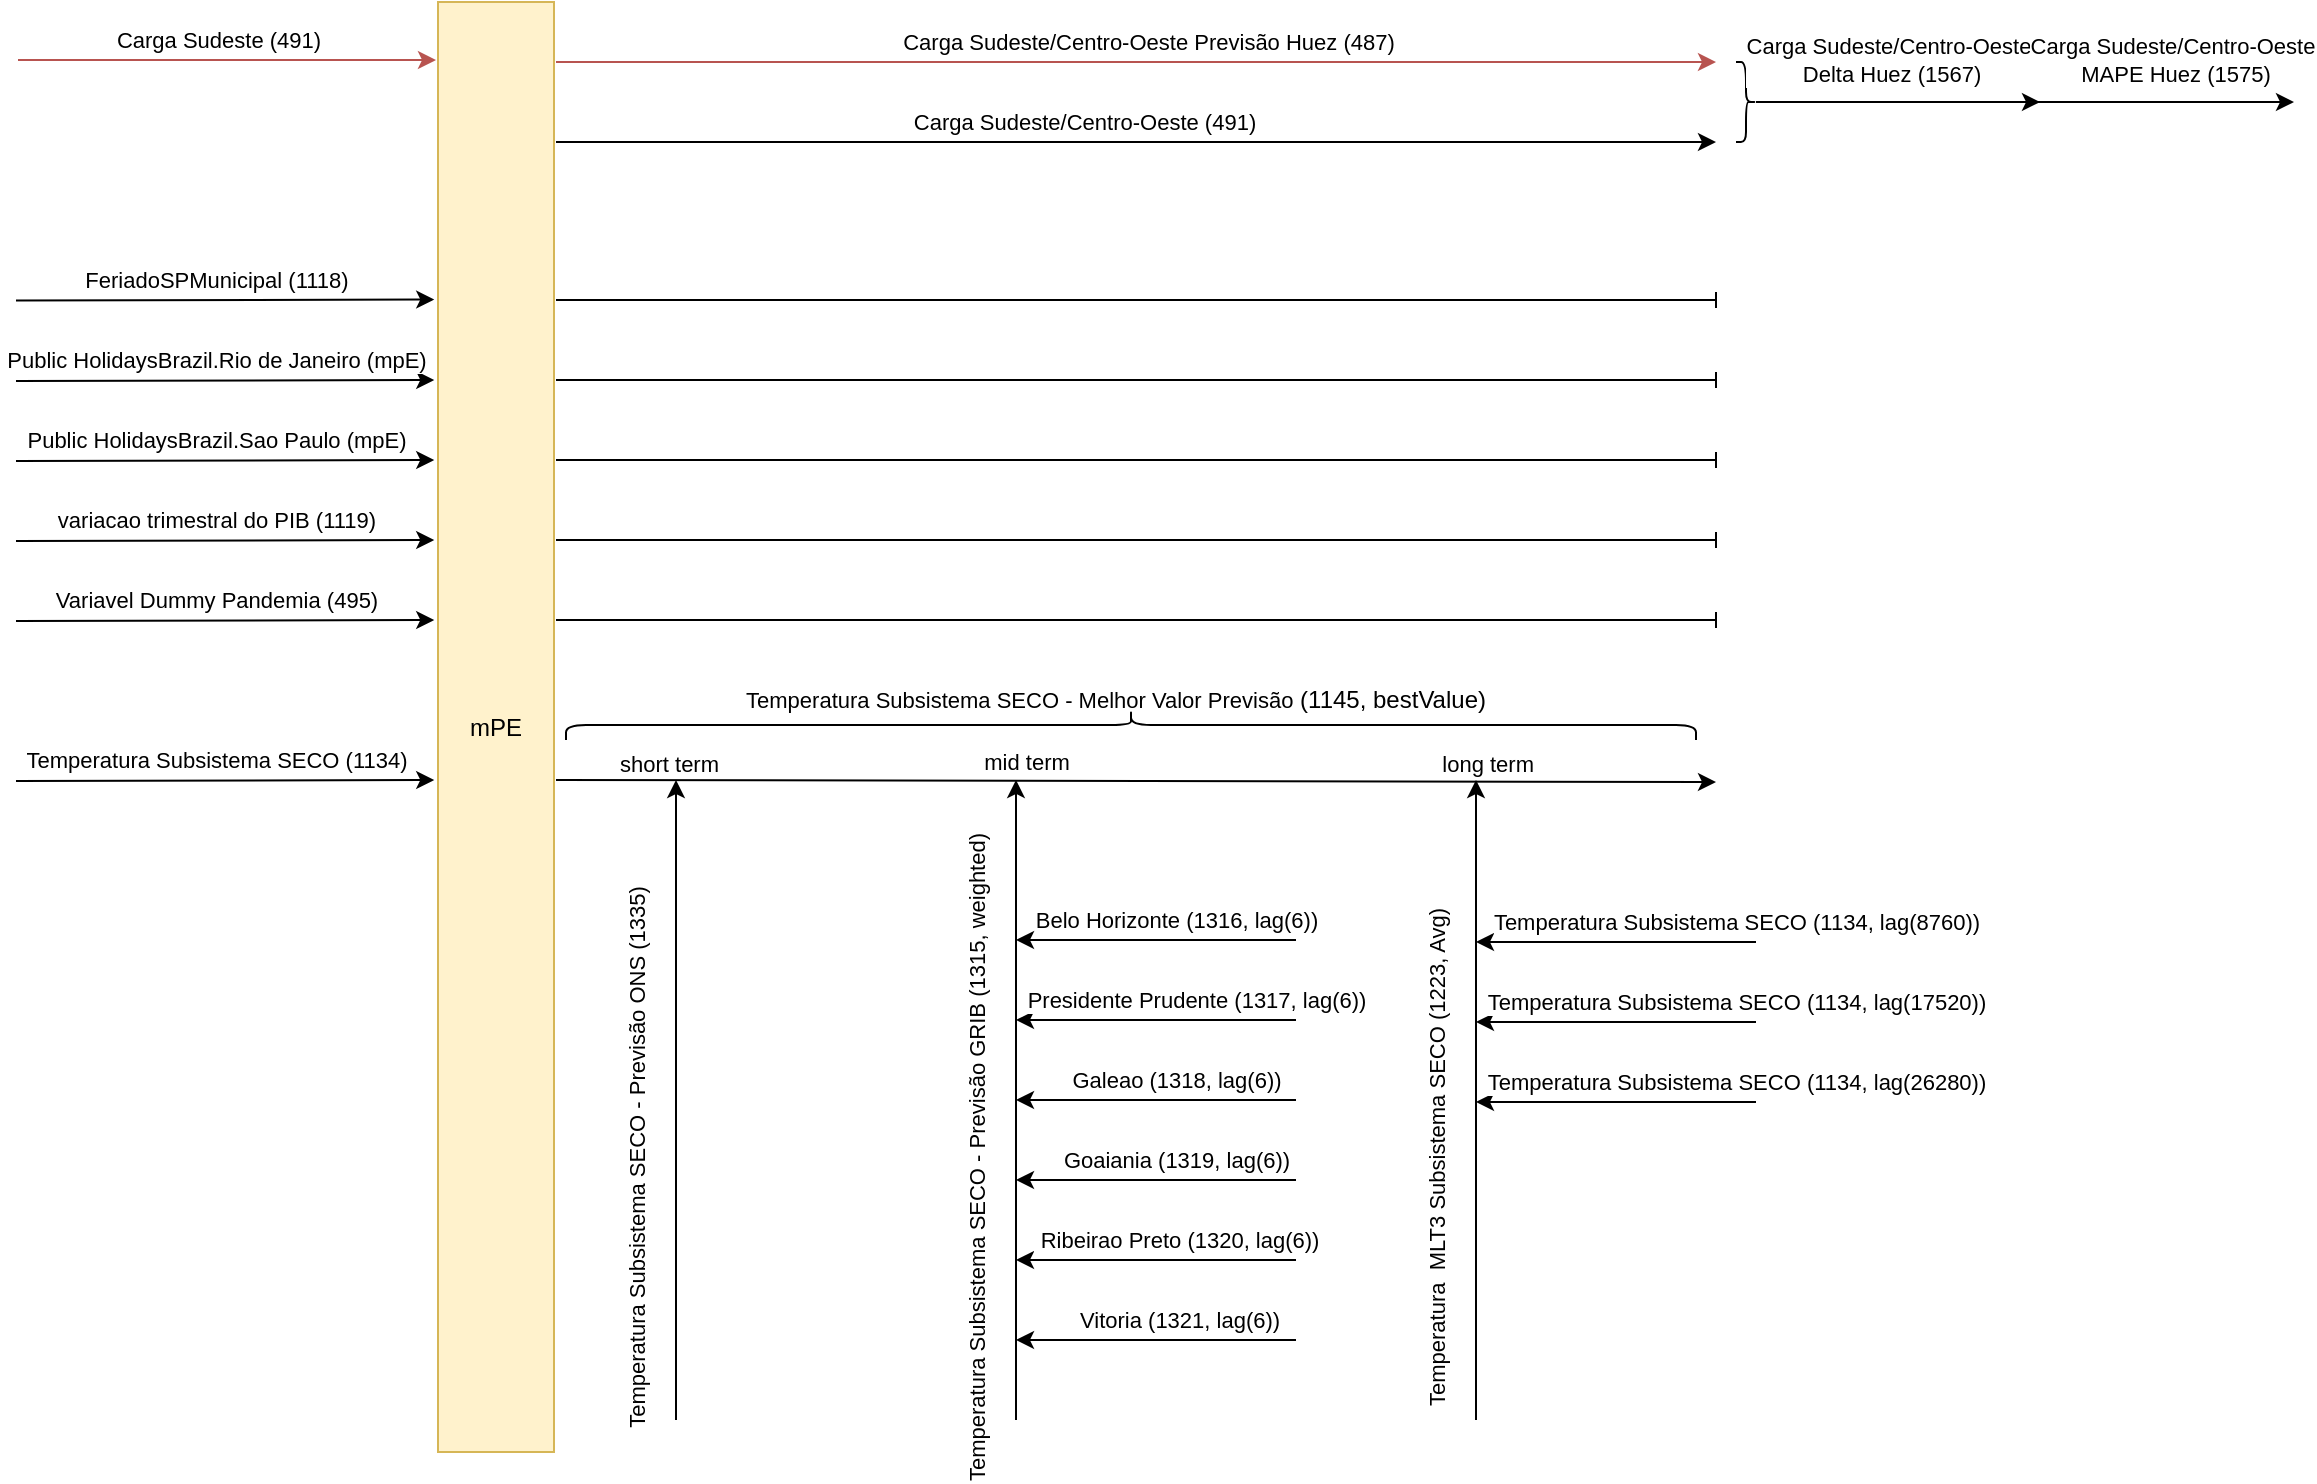 <mxfile version="20.0.1" type="github"><diagram id="Dj4RFjMXEFlHGXTP8qHr" name="Page-1"><mxGraphModel dx="2062" dy="1112" grid="0" gridSize="10" guides="0" tooltips="1" connect="1" arrows="1" fold="1" page="1" pageScale="1" pageWidth="1169" pageHeight="827" math="0" shadow="0"><root><mxCell id="0"/><mxCell id="1" parent="0"/><mxCell id="jlwmBe-E_Bq4aMKsU9Mf-1" value="mPE" style="rounded=0;whiteSpace=wrap;html=1;fillColor=#fff2cc;strokeColor=#d6b656;" parent="1" vertex="1"><mxGeometry x="227" y="50" width="58" height="725" as="geometry"/></mxCell><mxCell id="jlwmBe-E_Bq4aMKsU9Mf-7" value="" style="endArrow=classic;html=1;rounded=0;fillColor=#f8cecc;strokeColor=#b85450;" parent="1" edge="1"><mxGeometry width="50" height="50" relative="1" as="geometry"><mxPoint x="17" y="79" as="sourcePoint"/><mxPoint x="226" y="79" as="targetPoint"/></mxGeometry></mxCell><mxCell id="jlwmBe-E_Bq4aMKsU9Mf-8" value="Carga Sudeste (491)" style="edgeLabel;html=1;align=center;verticalAlign=middle;resizable=0;points=[];" parent="jlwmBe-E_Bq4aMKsU9Mf-7" vertex="1" connectable="0"><mxGeometry x="0.057" relative="1" as="geometry"><mxPoint x="-11" y="-10" as="offset"/></mxGeometry></mxCell><mxCell id="jlwmBe-E_Bq4aMKsU9Mf-9" value="" style="endArrow=classic;html=1;rounded=0;exitX=1.044;exitY=0.114;exitDx=0;exitDy=0;exitPerimeter=0;" parent="1" edge="1"><mxGeometry width="50" height="50" relative="1" as="geometry"><mxPoint x="16.0" y="199.28" as="sourcePoint"/><mxPoint x="225.12" y="198.76" as="targetPoint"/></mxGeometry></mxCell><mxCell id="jlwmBe-E_Bq4aMKsU9Mf-10" value="FeriadoSPMunicipal (1118)" style="edgeLabel;html=1;align=center;verticalAlign=middle;resizable=0;points=[];" parent="jlwmBe-E_Bq4aMKsU9Mf-9" vertex="1" connectable="0"><mxGeometry x="0.057" relative="1" as="geometry"><mxPoint x="-11" y="-10" as="offset"/></mxGeometry></mxCell><mxCell id="jlwmBe-E_Bq4aMKsU9Mf-11" value="" style="endArrow=classic;html=1;rounded=0;exitX=1.044;exitY=0.114;exitDx=0;exitDy=0;exitPerimeter=0;" parent="1" edge="1"><mxGeometry width="50" height="50" relative="1" as="geometry"><mxPoint x="16" y="239.52" as="sourcePoint"/><mxPoint x="225.12" y="239" as="targetPoint"/></mxGeometry></mxCell><mxCell id="jlwmBe-E_Bq4aMKsU9Mf-12" value="Public HolidaysBrazil.Rio de Janeiro (mpE)" style="edgeLabel;html=1;align=center;verticalAlign=middle;resizable=0;points=[];" parent="jlwmBe-E_Bq4aMKsU9Mf-11" vertex="1" connectable="0"><mxGeometry x="0.057" relative="1" as="geometry"><mxPoint x="-11" y="-10" as="offset"/></mxGeometry></mxCell><mxCell id="jlwmBe-E_Bq4aMKsU9Mf-15" value="" style="endArrow=classic;html=1;rounded=0;exitX=1.044;exitY=0.114;exitDx=0;exitDy=0;exitPerimeter=0;" parent="1" edge="1"><mxGeometry width="50" height="50" relative="1" as="geometry"><mxPoint x="16" y="279.52" as="sourcePoint"/><mxPoint x="225.12" y="279" as="targetPoint"/></mxGeometry></mxCell><mxCell id="jlwmBe-E_Bq4aMKsU9Mf-16" value="Public HolidaysBrazil.Sao Paulo (mpE)" style="edgeLabel;html=1;align=center;verticalAlign=middle;resizable=0;points=[];" parent="jlwmBe-E_Bq4aMKsU9Mf-15" vertex="1" connectable="0"><mxGeometry x="0.057" relative="1" as="geometry"><mxPoint x="-11" y="-10" as="offset"/></mxGeometry></mxCell><mxCell id="jlwmBe-E_Bq4aMKsU9Mf-18" value="" style="endArrow=classic;html=1;rounded=0;exitX=1.044;exitY=0.114;exitDx=0;exitDy=0;exitPerimeter=0;" parent="1" edge="1"><mxGeometry width="50" height="50" relative="1" as="geometry"><mxPoint x="16" y="319.52" as="sourcePoint"/><mxPoint x="225.12" y="319" as="targetPoint"/></mxGeometry></mxCell><mxCell id="jlwmBe-E_Bq4aMKsU9Mf-19" value="variacao trimestral do PIB (1119)" style="edgeLabel;html=1;align=center;verticalAlign=middle;resizable=0;points=[];" parent="jlwmBe-E_Bq4aMKsU9Mf-18" vertex="1" connectable="0"><mxGeometry x="0.057" relative="1" as="geometry"><mxPoint x="-11" y="-10" as="offset"/></mxGeometry></mxCell><mxCell id="jlwmBe-E_Bq4aMKsU9Mf-20" value="" style="endArrow=classic;html=1;rounded=0;exitX=1.044;exitY=0.114;exitDx=0;exitDy=0;exitPerimeter=0;" parent="1" edge="1"><mxGeometry width="50" height="50" relative="1" as="geometry"><mxPoint x="16" y="359.52" as="sourcePoint"/><mxPoint x="225.12" y="359" as="targetPoint"/></mxGeometry></mxCell><mxCell id="jlwmBe-E_Bq4aMKsU9Mf-21" value="Variavel Dummy Pandemia (495)" style="edgeLabel;html=1;align=center;verticalAlign=middle;resizable=0;points=[];" parent="jlwmBe-E_Bq4aMKsU9Mf-20" vertex="1" connectable="0"><mxGeometry x="0.057" relative="1" as="geometry"><mxPoint x="-11" y="-10" as="offset"/></mxGeometry></mxCell><mxCell id="jlwmBe-E_Bq4aMKsU9Mf-22" value="" style="endArrow=classic;html=1;rounded=0;exitX=1.044;exitY=0.114;exitDx=0;exitDy=0;exitPerimeter=0;" parent="1" edge="1"><mxGeometry width="50" height="50" relative="1" as="geometry"><mxPoint x="16" y="439.52" as="sourcePoint"/><mxPoint x="225.12" y="439" as="targetPoint"/></mxGeometry></mxCell><mxCell id="jlwmBe-E_Bq4aMKsU9Mf-23" value="Temperatura Subsistema SECO (1134)" style="edgeLabel;html=1;align=center;verticalAlign=middle;resizable=0;points=[];" parent="jlwmBe-E_Bq4aMKsU9Mf-22" vertex="1" connectable="0"><mxGeometry x="0.057" relative="1" as="geometry"><mxPoint x="-11" y="-10" as="offset"/></mxGeometry></mxCell><mxCell id="jlwmBe-E_Bq4aMKsU9Mf-26" value="" style="endArrow=baseDash;html=1;rounded=0;startArrow=none;startFill=0;endFill=0;" parent="1" edge="1"><mxGeometry width="50" height="50" relative="1" as="geometry"><mxPoint x="286" y="199" as="sourcePoint"/><mxPoint x="866" y="199" as="targetPoint"/></mxGeometry></mxCell><mxCell id="jlwmBe-E_Bq4aMKsU9Mf-27" value="" style="endArrow=baseDash;html=1;rounded=0;startArrow=none;startFill=0;endFill=0;" parent="1" edge="1"><mxGeometry width="50" height="50" relative="1" as="geometry"><mxPoint x="286" y="279" as="sourcePoint"/><mxPoint x="866" y="279" as="targetPoint"/></mxGeometry></mxCell><mxCell id="jlwmBe-E_Bq4aMKsU9Mf-28" value="" style="endArrow=baseDash;html=1;rounded=0;startArrow=none;startFill=0;endFill=0;" parent="1" edge="1"><mxGeometry width="50" height="50" relative="1" as="geometry"><mxPoint x="286" y="359" as="sourcePoint"/><mxPoint x="866" y="359" as="targetPoint"/></mxGeometry></mxCell><mxCell id="jlwmBe-E_Bq4aMKsU9Mf-30" value="" style="endArrow=baseDash;html=1;rounded=0;startArrow=none;startFill=0;endFill=0;" parent="1" edge="1"><mxGeometry width="50" height="50" relative="1" as="geometry"><mxPoint x="286" y="239" as="sourcePoint"/><mxPoint x="866" y="239" as="targetPoint"/></mxGeometry></mxCell><mxCell id="jlwmBe-E_Bq4aMKsU9Mf-31" value="" style="endArrow=baseDash;html=1;rounded=0;startArrow=none;startFill=0;endFill=0;" parent="1" edge="1"><mxGeometry width="50" height="50" relative="1" as="geometry"><mxPoint x="286" y="319" as="sourcePoint"/><mxPoint x="866" y="319" as="targetPoint"/></mxGeometry></mxCell><mxCell id="jlwmBe-E_Bq4aMKsU9Mf-33" value="" style="endArrow=classic;html=1;rounded=0;strokeWidth=1;" parent="1" edge="1"><mxGeometry relative="1" as="geometry"><mxPoint x="286" y="439" as="sourcePoint"/><mxPoint x="866" y="440" as="targetPoint"/></mxGeometry></mxCell><mxCell id="jlwmBe-E_Bq4aMKsU9Mf-34" value="mid term" style="edgeLabel;resizable=0;html=1;align=center;verticalAlign=middle;" parent="jlwmBe-E_Bq4aMKsU9Mf-33" connectable="0" vertex="1"><mxGeometry relative="1" as="geometry"><mxPoint x="-55" y="-10" as="offset"/></mxGeometry></mxCell><mxCell id="jlwmBe-E_Bq4aMKsU9Mf-35" value="&lt;div&gt;short term&lt;/div&gt;" style="edgeLabel;resizable=0;html=1;align=left;verticalAlign=bottom;" parent="jlwmBe-E_Bq4aMKsU9Mf-33" connectable="0" vertex="1"><mxGeometry x="-1" relative="1" as="geometry"><mxPoint x="30" as="offset"/></mxGeometry></mxCell><mxCell id="jlwmBe-E_Bq4aMKsU9Mf-36" value="&lt;div&gt;long term&lt;/div&gt;" style="edgeLabel;resizable=0;html=1;align=right;verticalAlign=bottom;" parent="jlwmBe-E_Bq4aMKsU9Mf-33" connectable="0" vertex="1"><mxGeometry x="1" relative="1" as="geometry"><mxPoint x="-90" as="offset"/></mxGeometry></mxCell><mxCell id="jlwmBe-E_Bq4aMKsU9Mf-37" value="" style="shape=curlyBracket;whiteSpace=wrap;html=1;rounded=1;rotation=90;" parent="1" vertex="1"><mxGeometry x="566" y="129" width="15" height="565" as="geometry"/></mxCell><mxCell id="jlwmBe-E_Bq4aMKsU9Mf-38" value="&lt;font style=&quot;font-size: 11px&quot;&gt;Temperatura Subsistema SECO - Melhor Valor Previsão&lt;/font&gt; (1145, bestValue)" style="text;html=1;strokeColor=none;fillColor=none;align=center;verticalAlign=middle;whiteSpace=wrap;rounded=0;" parent="1" vertex="1"><mxGeometry x="346" y="389" width="440" height="20" as="geometry"/></mxCell><mxCell id="jlwmBe-E_Bq4aMKsU9Mf-39" value="" style="endArrow=classic;html=1;rounded=0;fontSize=11;strokeWidth=1;" parent="1" edge="1"><mxGeometry width="50" height="50" relative="1" as="geometry"><mxPoint x="346" y="759" as="sourcePoint"/><mxPoint x="346" y="439" as="targetPoint"/></mxGeometry></mxCell><mxCell id="jlwmBe-E_Bq4aMKsU9Mf-40" value="&lt;div&gt;Temperatura Subsistema SECO - Previsão ONS (1335)&lt;/div&gt;" style="edgeLabel;html=1;align=center;verticalAlign=middle;resizable=0;points=[];fontSize=11;rotation=-90;" parent="jlwmBe-E_Bq4aMKsU9Mf-39" vertex="1" connectable="0"><mxGeometry x="-0.181" y="2" relative="1" as="geometry"><mxPoint x="-18" as="offset"/></mxGeometry></mxCell><mxCell id="jlwmBe-E_Bq4aMKsU9Mf-41" value="" style="endArrow=classic;html=1;rounded=0;fontSize=11;strokeWidth=1;" parent="1" edge="1"><mxGeometry width="50" height="50" relative="1" as="geometry"><mxPoint x="516" y="759" as="sourcePoint"/><mxPoint x="516" y="439" as="targetPoint"/></mxGeometry></mxCell><mxCell id="jlwmBe-E_Bq4aMKsU9Mf-42" value="&lt;div&gt;Temperatura Subsistema SECO - Previsão GRIB (1315, weighted)&lt;/div&gt;" style="edgeLabel;html=1;align=center;verticalAlign=middle;resizable=0;points=[];fontSize=11;rotation=-90;" parent="jlwmBe-E_Bq4aMKsU9Mf-41" vertex="1" connectable="0"><mxGeometry x="-0.181" y="2" relative="1" as="geometry"><mxPoint x="-18" as="offset"/></mxGeometry></mxCell><mxCell id="jlwmBe-E_Bq4aMKsU9Mf-43" value="" style="endArrow=classic;html=1;rounded=0;fontSize=11;strokeWidth=1;" parent="1" edge="1"><mxGeometry width="50" height="50" relative="1" as="geometry"><mxPoint x="656" y="519" as="sourcePoint"/><mxPoint x="516" y="519" as="targetPoint"/></mxGeometry></mxCell><mxCell id="jlwmBe-E_Bq4aMKsU9Mf-44" value="Belo Horizonte (1316, lag(6))" style="edgeLabel;html=1;align=center;verticalAlign=middle;resizable=0;points=[];fontSize=11;" parent="jlwmBe-E_Bq4aMKsU9Mf-43" vertex="1" connectable="0"><mxGeometry x="-0.523" relative="1" as="geometry"><mxPoint x="-27" y="-10" as="offset"/></mxGeometry></mxCell><mxCell id="jlwmBe-E_Bq4aMKsU9Mf-45" value="" style="endArrow=classic;html=1;rounded=0;fontSize=11;strokeWidth=1;" parent="1" edge="1"><mxGeometry width="50" height="50" relative="1" as="geometry"><mxPoint x="656" y="559" as="sourcePoint"/><mxPoint x="516" y="559" as="targetPoint"/></mxGeometry></mxCell><mxCell id="jlwmBe-E_Bq4aMKsU9Mf-46" value="Presidente Prudente (1317, lag(6))" style="edgeLabel;html=1;align=center;verticalAlign=middle;resizable=0;points=[];fontSize=11;" parent="jlwmBe-E_Bq4aMKsU9Mf-45" vertex="1" connectable="0"><mxGeometry x="-0.523" relative="1" as="geometry"><mxPoint x="-17" y="-10" as="offset"/></mxGeometry></mxCell><mxCell id="jlwmBe-E_Bq4aMKsU9Mf-48" value="" style="endArrow=classic;html=1;rounded=0;fontSize=11;strokeWidth=1;" parent="1" edge="1"><mxGeometry width="50" height="50" relative="1" as="geometry"><mxPoint x="656" y="599" as="sourcePoint"/><mxPoint x="516" y="599" as="targetPoint"/></mxGeometry></mxCell><mxCell id="jlwmBe-E_Bq4aMKsU9Mf-49" value="Galeao (1318, lag(6))" style="edgeLabel;html=1;align=center;verticalAlign=middle;resizable=0;points=[];fontSize=11;" parent="jlwmBe-E_Bq4aMKsU9Mf-48" vertex="1" connectable="0"><mxGeometry x="-0.523" relative="1" as="geometry"><mxPoint x="-27" y="-10" as="offset"/></mxGeometry></mxCell><mxCell id="jlwmBe-E_Bq4aMKsU9Mf-50" value="" style="endArrow=classic;html=1;rounded=0;fontSize=11;strokeWidth=1;" parent="1" edge="1"><mxGeometry width="50" height="50" relative="1" as="geometry"><mxPoint x="656" y="639" as="sourcePoint"/><mxPoint x="516" y="639" as="targetPoint"/></mxGeometry></mxCell><mxCell id="jlwmBe-E_Bq4aMKsU9Mf-51" value="Goaiania (1319, lag(6))" style="edgeLabel;html=1;align=center;verticalAlign=middle;resizable=0;points=[];fontSize=11;" parent="jlwmBe-E_Bq4aMKsU9Mf-50" vertex="1" connectable="0"><mxGeometry x="-0.523" relative="1" as="geometry"><mxPoint x="-27" y="-10" as="offset"/></mxGeometry></mxCell><mxCell id="jlwmBe-E_Bq4aMKsU9Mf-53" value="" style="endArrow=classic;html=1;rounded=0;fontSize=11;strokeWidth=1;" parent="1" edge="1"><mxGeometry width="50" height="50" relative="1" as="geometry"><mxPoint x="656" y="679" as="sourcePoint"/><mxPoint x="516" y="679" as="targetPoint"/></mxGeometry></mxCell><mxCell id="jlwmBe-E_Bq4aMKsU9Mf-54" value="&amp;nbsp;Ribeirao Preto (1320, lag(6))" style="edgeLabel;html=1;align=center;verticalAlign=middle;resizable=0;points=[];fontSize=11;" parent="jlwmBe-E_Bq4aMKsU9Mf-53" vertex="1" connectable="0"><mxGeometry x="-0.523" relative="1" as="geometry"><mxPoint x="-27" y="-10" as="offset"/></mxGeometry></mxCell><mxCell id="jlwmBe-E_Bq4aMKsU9Mf-55" value="" style="endArrow=classic;html=1;rounded=0;fontSize=11;strokeWidth=1;" parent="1" edge="1"><mxGeometry width="50" height="50" relative="1" as="geometry"><mxPoint x="656" y="719" as="sourcePoint"/><mxPoint x="516" y="719" as="targetPoint"/></mxGeometry></mxCell><mxCell id="jlwmBe-E_Bq4aMKsU9Mf-56" value="&amp;nbsp;Vitoria (1321, lag(6))" style="edgeLabel;html=1;align=center;verticalAlign=middle;resizable=0;points=[];fontSize=11;" parent="jlwmBe-E_Bq4aMKsU9Mf-55" vertex="1" connectable="0"><mxGeometry x="-0.523" relative="1" as="geometry"><mxPoint x="-27" y="-10" as="offset"/></mxGeometry></mxCell><mxCell id="jlwmBe-E_Bq4aMKsU9Mf-57" value="" style="endArrow=classic;html=1;rounded=0;fontSize=11;strokeWidth=1;" parent="1" edge="1"><mxGeometry width="50" height="50" relative="1" as="geometry"><mxPoint x="746" y="759" as="sourcePoint"/><mxPoint x="746" y="439" as="targetPoint"/></mxGeometry></mxCell><mxCell id="jlwmBe-E_Bq4aMKsU9Mf-58" value="&lt;div&gt;Temperatura&amp;nbsp; MLT3 Subsistema SECO (1223, Avg)&lt;/div&gt;" style="edgeLabel;html=1;align=center;verticalAlign=middle;resizable=0;points=[];fontSize=11;rotation=-90;" parent="jlwmBe-E_Bq4aMKsU9Mf-57" vertex="1" connectable="0"><mxGeometry x="-0.181" y="2" relative="1" as="geometry"><mxPoint x="-18" as="offset"/></mxGeometry></mxCell><mxCell id="jlwmBe-E_Bq4aMKsU9Mf-59" value="" style="endArrow=classic;html=1;rounded=0;fontSize=11;strokeWidth=1;" parent="1" edge="1"><mxGeometry width="50" height="50" relative="1" as="geometry"><mxPoint x="886" y="520" as="sourcePoint"/><mxPoint x="746.0" y="520" as="targetPoint"/></mxGeometry></mxCell><mxCell id="jlwmBe-E_Bq4aMKsU9Mf-60" value="Temperatura Subsistema SECO (1134, lag(8760))" style="edgeLabel;html=1;align=center;verticalAlign=middle;resizable=0;points=[];fontSize=11;" parent="jlwmBe-E_Bq4aMKsU9Mf-59" vertex="1" connectable="0"><mxGeometry x="-0.523" relative="1" as="geometry"><mxPoint x="23" y="-10" as="offset"/></mxGeometry></mxCell><mxCell id="jlwmBe-E_Bq4aMKsU9Mf-61" value="" style="endArrow=classic;html=1;rounded=0;fontSize=11;strokeWidth=1;" parent="1" edge="1"><mxGeometry width="50" height="50" relative="1" as="geometry"><mxPoint x="886" y="560" as="sourcePoint"/><mxPoint x="746" y="560" as="targetPoint"/></mxGeometry></mxCell><mxCell id="jlwmBe-E_Bq4aMKsU9Mf-62" value="Temperatura Subsistema SECO (1134, lag(17520))" style="edgeLabel;html=1;align=center;verticalAlign=middle;resizable=0;points=[];fontSize=11;" parent="jlwmBe-E_Bq4aMKsU9Mf-61" vertex="1" connectable="0"><mxGeometry x="-0.523" relative="1" as="geometry"><mxPoint x="23" y="-10" as="offset"/></mxGeometry></mxCell><mxCell id="jlwmBe-E_Bq4aMKsU9Mf-63" value="" style="endArrow=classic;html=1;rounded=0;fontSize=11;strokeWidth=1;" parent="1" edge="1"><mxGeometry width="50" height="50" relative="1" as="geometry"><mxPoint x="886" y="600" as="sourcePoint"/><mxPoint x="746" y="600" as="targetPoint"/></mxGeometry></mxCell><mxCell id="jlwmBe-E_Bq4aMKsU9Mf-64" value="Temperatura Subsistema SECO (1134, lag(26280))" style="edgeLabel;html=1;align=center;verticalAlign=middle;resizable=0;points=[];fontSize=11;" parent="jlwmBe-E_Bq4aMKsU9Mf-63" vertex="1" connectable="0"><mxGeometry x="-0.523" relative="1" as="geometry"><mxPoint x="23" y="-10" as="offset"/></mxGeometry></mxCell><mxCell id="jlwmBe-E_Bq4aMKsU9Mf-65" value="" style="endArrow=classic;html=1;rounded=0;fillColor=#f8cecc;strokeColor=#b85450;" parent="1" edge="1"><mxGeometry width="50" height="50" relative="1" as="geometry"><mxPoint x="286" y="80" as="sourcePoint"/><mxPoint x="866" y="80" as="targetPoint"/></mxGeometry></mxCell><mxCell id="jlwmBe-E_Bq4aMKsU9Mf-66" value="Carga Sudeste/Centro-Oeste Previsão Huez (487)" style="edgeLabel;html=1;align=center;verticalAlign=middle;resizable=0;points=[];" parent="jlwmBe-E_Bq4aMKsU9Mf-65" vertex="1" connectable="0"><mxGeometry x="0.057" relative="1" as="geometry"><mxPoint x="-11" y="-10" as="offset"/></mxGeometry></mxCell><mxCell id="jlwmBe-E_Bq4aMKsU9Mf-67" value="" style="endArrow=classic;html=1;rounded=0;fontSize=11;strokeWidth=1;" parent="1" edge="1"><mxGeometry width="50" height="50" relative="1" as="geometry"><mxPoint x="286" y="120" as="sourcePoint"/><mxPoint x="866" y="120" as="targetPoint"/></mxGeometry></mxCell><mxCell id="jlwmBe-E_Bq4aMKsU9Mf-68" value="Carga Sudeste/Centro-Oeste (491)" style="edgeLabel;html=1;align=center;verticalAlign=middle;resizable=0;points=[];fontSize=11;" parent="jlwmBe-E_Bq4aMKsU9Mf-67" vertex="1" connectable="0"><mxGeometry x="-0.089" y="1" relative="1" as="geometry"><mxPoint y="-9" as="offset"/></mxGeometry></mxCell><mxCell id="jlwmBe-E_Bq4aMKsU9Mf-69" value="" style="shape=curlyBracket;whiteSpace=wrap;html=1;rounded=1;flipH=1;fontSize=11;" parent="1" vertex="1"><mxGeometry x="876" y="80" width="10" height="40" as="geometry"/></mxCell><mxCell id="jlwmBe-E_Bq4aMKsU9Mf-70" value="" style="endArrow=classic;html=1;rounded=0;fontSize=11;strokeWidth=1;" parent="1" edge="1"><mxGeometry width="50" height="50" relative="1" as="geometry"><mxPoint x="886" y="100" as="sourcePoint"/><mxPoint x="1028" y="100" as="targetPoint"/></mxGeometry></mxCell><mxCell id="jlwmBe-E_Bq4aMKsU9Mf-71" value="&lt;div&gt;Carga Sudeste/Centro-Oeste&lt;/div&gt;&lt;div&gt;&amp;nbsp;Delta Huez (1567)&lt;/div&gt;" style="edgeLabel;html=1;align=center;verticalAlign=middle;resizable=0;points=[];fontSize=11;" parent="jlwmBe-E_Bq4aMKsU9Mf-70" vertex="1" connectable="0"><mxGeometry x="0.338" relative="1" as="geometry"><mxPoint x="-29" y="-21" as="offset"/></mxGeometry></mxCell><mxCell id="jlwmBe-E_Bq4aMKsU9Mf-72" value="" style="endArrow=classic;html=1;rounded=0;fontSize=11;strokeWidth=1;" parent="1" edge="1"><mxGeometry width="50" height="50" relative="1" as="geometry"><mxPoint x="1025" y="100" as="sourcePoint"/><mxPoint x="1155" y="100" as="targetPoint"/></mxGeometry></mxCell><mxCell id="jlwmBe-E_Bq4aMKsU9Mf-73" value="&lt;div&gt;Carga Sudeste/Centro-Oeste&lt;/div&gt;&lt;div&gt;&amp;nbsp;MAPE Huez (1575)&lt;/div&gt;" style="edgeLabel;html=1;align=center;verticalAlign=middle;resizable=0;points=[];fontSize=11;" parent="jlwmBe-E_Bq4aMKsU9Mf-72" vertex="1" connectable="0"><mxGeometry x="0.338" relative="1" as="geometry"><mxPoint x="-18" y="-21" as="offset"/></mxGeometry></mxCell></root></mxGraphModel></diagram></mxfile>
